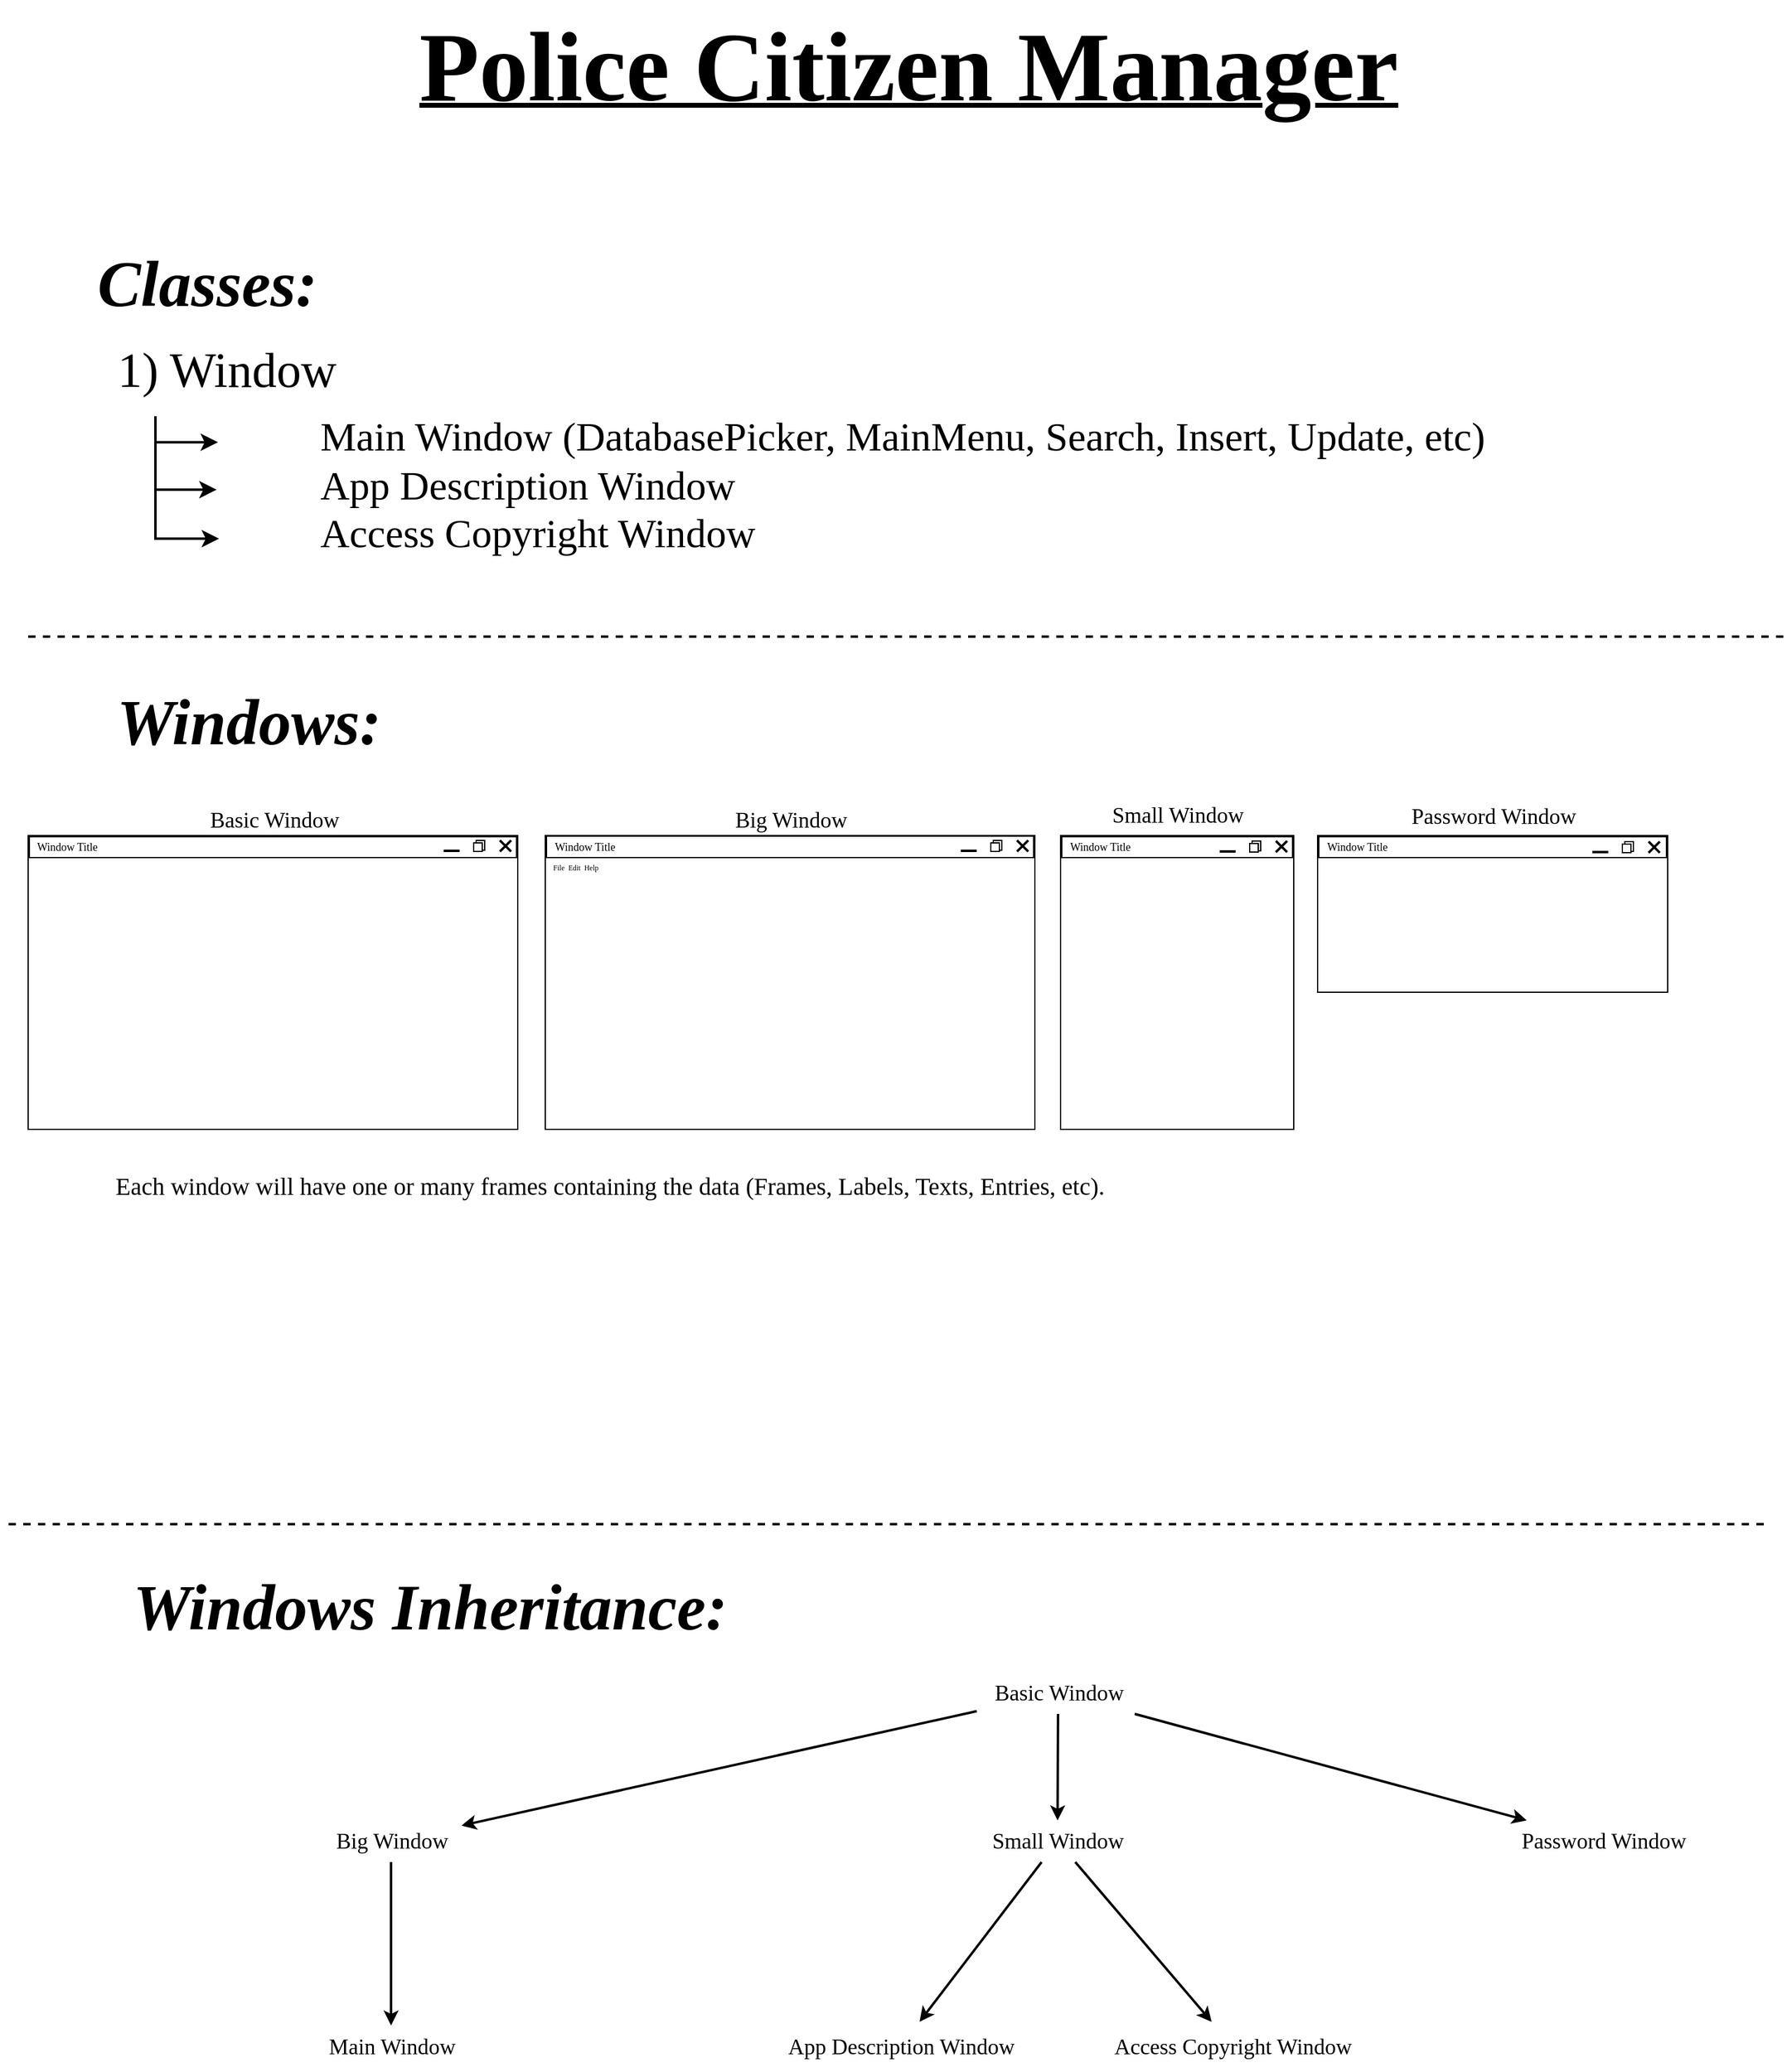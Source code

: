 <mxfile>
    <diagram id="WSVSfrIA1y7gu8DtWax3" name="Page-1">
        <mxGraphModel dx="1821" dy="1309" grid="0" gridSize="10" guides="1" tooltips="1" connect="1" arrows="1" fold="1" page="0" pageScale="1" pageWidth="850" pageHeight="1400" math="0" shadow="0">
            <root>
                <mxCell id="0"/>
                <mxCell id="1" parent="0"/>
                <mxCell id="2" value="&lt;font style=&quot;font-size: 80px;&quot;&gt;Police Citizen Manager&lt;/font&gt;" style="text;html=1;align=center;verticalAlign=middle;resizable=0;points=[];autosize=1;fontSize=40;fontFamily=Comic Sans MS;sketch=1;hachureGap=4;jiggle=2;curveFitting=1;fontStyle=5" parent="1" vertex="1">
                    <mxGeometry x="229.5" y="-110" width="891" height="108" as="geometry"/>
                </mxCell>
                <mxCell id="3" value="Classes:" style="text;html=1;align=center;verticalAlign=middle;resizable=0;points=[];autosize=1;fontSize=53;fontFamily=Comic Sans MS;sketch=1;hachureGap=4;jiggle=2;curveFitting=1;fontSource=https%3A%2F%2Ffonts.googleapis.com%2Fcss%3Ffamily%3DArchitects%2BDaughter;fontStyle=3;" parent="1" vertex="1">
                    <mxGeometry x="-11" y="84" width="225" height="76" as="geometry"/>
                </mxCell>
                <mxCell id="4" value="1) Window" style="text;html=1;align=center;verticalAlign=middle;resizable=0;points=[];autosize=1;fontSize=40;fontFamily=Comic Sans MS;sketch=1;hachureGap=4;jiggle=2;curveFitting=1;fontSource=https%3A%2F%2Ffonts.googleapis.com%2Fcss%3Ffamily%3DArchitects%2BDaughter;" parent="1" vertex="1">
                    <mxGeometry x="14" y="162" width="208" height="60" as="geometry"/>
                </mxCell>
                <mxCell id="5" value="&lt;div style=&quot;text-align: left; font-size: 33px;&quot;&gt;Main Window (DatabasePicker, MainMenu, Search, Insert, Update, etc)&lt;/div&gt;&lt;div style=&quot;text-align: left; font-size: 33px;&quot;&gt;App Description Window&lt;/div&gt;&lt;div style=&quot;text-align: left; font-size: 33px;&quot;&gt;Access Copyright Window&lt;/div&gt;" style="text;html=1;align=center;verticalAlign=middle;resizable=0;points=[];autosize=1;fontSize=33;fontFamily=Comic Sans MS;sketch=1;hachureGap=4;jiggle=2;curveFitting=1;fontSource=https%3A%2F%2Ffonts.googleapis.com%2Fcss%3Ffamily%3DArchitects%2BDaughter;" parent="1" vertex="1">
                    <mxGeometry x="110" y="222" width="1120" height="130" as="geometry"/>
                </mxCell>
                <mxCell id="8" value="" style="edgeStyle=elbowEdgeStyle;endArrow=classic;html=1;rounded=0;endSize=8;startSize=8;hachureGap=4;fontFamily=Comic Sans MS;fontSize=80;entryX=0.001;entryY=0.225;entryDx=0;entryDy=0;entryPerimeter=0;strokeWidth=2;" parent="1" target="5" edge="1">
                    <mxGeometry width="50" height="50" relative="1" as="geometry">
                        <mxPoint x="60" y="230" as="sourcePoint"/>
                        <mxPoint x="110" y="260" as="targetPoint"/>
                        <Array as="points">
                            <mxPoint x="60" y="270"/>
                        </Array>
                    </mxGeometry>
                </mxCell>
                <mxCell id="9" value="" style="edgeStyle=elbowEdgeStyle;endArrow=classic;html=1;rounded=0;endSize=8;startSize=8;hachureGap=4;fontFamily=Comic Sans MS;fontSize=80;strokeWidth=2;" parent="1" edge="1">
                    <mxGeometry width="50" height="50" relative="1" as="geometry">
                        <mxPoint x="60" y="230" as="sourcePoint"/>
                        <mxPoint x="110" y="290" as="targetPoint"/>
                        <Array as="points">
                            <mxPoint x="60" y="250"/>
                        </Array>
                    </mxGeometry>
                </mxCell>
                <mxCell id="10" value="" style="edgeStyle=elbowEdgeStyle;endArrow=classic;html=1;rounded=0;endSize=8;startSize=8;hachureGap=4;fontFamily=Comic Sans MS;fontSize=80;strokeWidth=2;" parent="1" edge="1">
                    <mxGeometry width="50" height="50" relative="1" as="geometry">
                        <mxPoint x="60" y="230" as="sourcePoint"/>
                        <mxPoint x="112" y="330" as="targetPoint"/>
                        <Array as="points">
                            <mxPoint x="60" y="270"/>
                        </Array>
                    </mxGeometry>
                </mxCell>
                <mxCell id="11" value="Windows:" style="text;html=1;align=center;verticalAlign=middle;resizable=0;points=[];autosize=1;fontSize=53;fontFamily=Comic Sans MS;sketch=1;hachureGap=4;jiggle=2;curveFitting=1;fontSource=https%3A%2F%2Ffonts.googleapis.com%2Fcss%3Ffamily%3DArchitects%2BDaughter;fontStyle=3;" parent="1" vertex="1">
                    <mxGeometry x="6" y="442" width="260" height="76" as="geometry"/>
                </mxCell>
                <mxCell id="12" value="" style="rounded=0;whiteSpace=wrap;html=1;hachureGap=4;fontFamily=Architects Daughter;fontSource=https%3A%2F%2Ffonts.googleapis.com%2Fcss%3Ffamily%3DArchitects%2BDaughter;fontSize=53;arcSize=3;" parent="1" vertex="1">
                    <mxGeometry x="-44" y="572.5" width="400" height="240" as="geometry"/>
                </mxCell>
                <mxCell id="13" value="Basic Window" style="text;html=1;align=center;verticalAlign=middle;resizable=0;points=[];autosize=1;fontSize=18;fontFamily=Comic Sans MS;sketch=1;hachureGap=4;jiggle=2;curveFitting=1;" parent="1" vertex="1">
                    <mxGeometry x="90" y="543" width="133" height="34" as="geometry"/>
                </mxCell>
                <mxCell id="15" value="&amp;nbsp; Window Title" style="rounded=0;whiteSpace=wrap;html=1;sketch=0;hachureGap=4;jiggle=2;curveFitting=1;fontFamily=Comic Sans MS;fontSize=9;arcSize=41;align=left;verticalAlign=middle;" parent="1" vertex="1">
                    <mxGeometry x="-43" y="573.5" width="398" height="17" as="geometry"/>
                </mxCell>
                <mxCell id="16" value="" style="rounded=0;whiteSpace=wrap;html=1;sketch=0;hachureGap=4;jiggle=2;curveFitting=1;fontFamily=Comic Sans MS;fontSize=9;" parent="1" vertex="1">
                    <mxGeometry x="322" y="576.5" width="7" height="8" as="geometry"/>
                </mxCell>
                <mxCell id="17" value="" style="rounded=0;whiteSpace=wrap;html=1;sketch=0;hachureGap=4;jiggle=2;curveFitting=1;fontFamily=Comic Sans MS;fontSize=9;" parent="1" vertex="1">
                    <mxGeometry x="320" y="578.5" width="7" height="7" as="geometry"/>
                </mxCell>
                <mxCell id="19" value="" style="rounded=0;whiteSpace=wrap;html=1;sketch=0;hachureGap=4;jiggle=2;curveFitting=1;fontFamily=Comic Sans MS;fontSize=9;" parent="1" vertex="1">
                    <mxGeometry x="296" y="584.5" width="12" height="1" as="geometry"/>
                </mxCell>
                <mxCell id="20" value="" style="rounded=0;whiteSpace=wrap;html=1;sketch=0;hachureGap=4;jiggle=2;curveFitting=1;fontFamily=Comic Sans MS;fontSize=9;rotation=45;" parent="1" vertex="1">
                    <mxGeometry x="340" y="580.5" width="12" height="1" as="geometry"/>
                </mxCell>
                <mxCell id="21" value="" style="rounded=0;whiteSpace=wrap;html=1;sketch=0;hachureGap=4;jiggle=2;curveFitting=1;fontFamily=Comic Sans MS;fontSize=9;rotation=-45;" parent="1" vertex="1">
                    <mxGeometry x="340" y="580.5" width="12" height="1" as="geometry"/>
                </mxCell>
                <mxCell id="22" value="" style="rounded=0;whiteSpace=wrap;html=1;hachureGap=4;fontFamily=Architects Daughter;fontSource=https%3A%2F%2Ffonts.googleapis.com%2Fcss%3Ffamily%3DArchitects%2BDaughter;fontSize=53;arcSize=3;" parent="1" vertex="1">
                    <mxGeometry x="378.5" y="572.5" width="400" height="240" as="geometry"/>
                </mxCell>
                <mxCell id="23" value="Big Window" style="text;html=1;align=center;verticalAlign=middle;resizable=0;points=[];autosize=1;fontSize=18;fontFamily=Comic Sans MS;sketch=1;hachureGap=4;jiggle=2;curveFitting=1;" parent="1" vertex="1">
                    <mxGeometry x="521.5" y="543" width="115" height="34" as="geometry"/>
                </mxCell>
                <mxCell id="24" value="&amp;nbsp; Window Title" style="rounded=0;whiteSpace=wrap;html=1;sketch=0;hachureGap=4;jiggle=2;curveFitting=1;fontFamily=Comic Sans MS;fontSize=9;arcSize=41;align=left;verticalAlign=middle;" parent="1" vertex="1">
                    <mxGeometry x="379.5" y="573" width="398" height="17.5" as="geometry"/>
                </mxCell>
                <mxCell id="25" value="" style="rounded=0;whiteSpace=wrap;html=1;sketch=0;hachureGap=4;jiggle=2;curveFitting=1;fontFamily=Comic Sans MS;fontSize=9;" parent="1" vertex="1">
                    <mxGeometry x="744.5" y="576.5" width="7" height="8" as="geometry"/>
                </mxCell>
                <mxCell id="26" value="" style="rounded=0;whiteSpace=wrap;html=1;sketch=0;hachureGap=4;jiggle=2;curveFitting=1;fontFamily=Comic Sans MS;fontSize=9;" parent="1" vertex="1">
                    <mxGeometry x="742.5" y="578.5" width="7" height="7" as="geometry"/>
                </mxCell>
                <mxCell id="27" value="" style="rounded=0;whiteSpace=wrap;html=1;sketch=0;hachureGap=4;jiggle=2;curveFitting=1;fontFamily=Comic Sans MS;fontSize=9;" parent="1" vertex="1">
                    <mxGeometry x="718.5" y="584.5" width="12" height="1" as="geometry"/>
                </mxCell>
                <mxCell id="28" value="" style="rounded=0;whiteSpace=wrap;html=1;sketch=0;hachureGap=4;jiggle=2;curveFitting=1;fontFamily=Comic Sans MS;fontSize=9;rotation=45;" parent="1" vertex="1">
                    <mxGeometry x="762.5" y="580.5" width="12" height="1" as="geometry"/>
                </mxCell>
                <mxCell id="29" value="" style="rounded=0;whiteSpace=wrap;html=1;sketch=0;hachureGap=4;jiggle=2;curveFitting=1;fontFamily=Comic Sans MS;fontSize=9;rotation=-45;" parent="1" vertex="1">
                    <mxGeometry x="762.5" y="580.5" width="12" height="1" as="geometry"/>
                </mxCell>
                <mxCell id="30" value="&amp;nbsp; File&amp;nbsp; Edit&amp;nbsp; Help" style="rounded=0;whiteSpace=wrap;html=1;sketch=0;hachureGap=4;jiggle=2;curveFitting=1;fontFamily=Comic Sans MS;fontSize=6;arcSize=41;align=left;verticalAlign=middle;strokeColor=none;" parent="1" vertex="1">
                    <mxGeometry x="380" y="593" width="398" height="12" as="geometry"/>
                </mxCell>
                <mxCell id="31" value="" style="rounded=0;whiteSpace=wrap;html=1;hachureGap=4;fontFamily=Architects Daughter;fontSource=https%3A%2F%2Ffonts.googleapis.com%2Fcss%3Ffamily%3DArchitects%2BDaughter;fontSize=53;arcSize=3;" parent="1" vertex="1">
                    <mxGeometry x="799.5" y="572.5" width="190.5" height="240" as="geometry"/>
                </mxCell>
                <mxCell id="32" value="Small Window" style="text;html=1;align=center;verticalAlign=middle;resizable=0;points=[];autosize=1;fontSize=18;fontFamily=Comic Sans MS;sketch=1;hachureGap=4;jiggle=2;curveFitting=1;" parent="1" vertex="1">
                    <mxGeometry x="827.75" y="538.5" width="134" height="34" as="geometry"/>
                </mxCell>
                <mxCell id="33" value="&amp;nbsp; Window Title" style="rounded=0;whiteSpace=wrap;html=1;sketch=0;hachureGap=4;jiggle=2;curveFitting=1;fontFamily=Comic Sans MS;fontSize=9;arcSize=41;align=left;verticalAlign=middle;" parent="1" vertex="1">
                    <mxGeometry x="800.5" y="573.5" width="188.5" height="17" as="geometry"/>
                </mxCell>
                <mxCell id="34" value="" style="rounded=0;whiteSpace=wrap;html=1;sketch=0;hachureGap=4;jiggle=2;curveFitting=1;fontFamily=Comic Sans MS;fontSize=9;" parent="1" vertex="1">
                    <mxGeometry x="956" y="577" width="7" height="8" as="geometry"/>
                </mxCell>
                <mxCell id="35" value="" style="rounded=0;whiteSpace=wrap;html=1;sketch=0;hachureGap=4;jiggle=2;curveFitting=1;fontFamily=Comic Sans MS;fontSize=9;" parent="1" vertex="1">
                    <mxGeometry x="954" y="579" width="7" height="7" as="geometry"/>
                </mxCell>
                <mxCell id="36" value="" style="rounded=0;whiteSpace=wrap;html=1;sketch=0;hachureGap=4;jiggle=2;curveFitting=1;fontFamily=Comic Sans MS;fontSize=9;" parent="1" vertex="1">
                    <mxGeometry x="930" y="585" width="12" height="1" as="geometry"/>
                </mxCell>
                <mxCell id="37" value="" style="rounded=0;whiteSpace=wrap;html=1;sketch=0;hachureGap=4;jiggle=2;curveFitting=1;fontFamily=Comic Sans MS;fontSize=9;rotation=45;" parent="1" vertex="1">
                    <mxGeometry x="974" y="581" width="12" height="1" as="geometry"/>
                </mxCell>
                <mxCell id="38" value="" style="rounded=0;whiteSpace=wrap;html=1;sketch=0;hachureGap=4;jiggle=2;curveFitting=1;fontFamily=Comic Sans MS;fontSize=9;rotation=-45;" parent="1" vertex="1">
                    <mxGeometry x="974" y="581" width="12" height="1" as="geometry"/>
                </mxCell>
                <mxCell id="39" value="" style="rounded=0;whiteSpace=wrap;html=1;hachureGap=4;fontFamily=Architects Daughter;fontSource=https%3A%2F%2Ffonts.googleapis.com%2Fcss%3Ffamily%3DArchitects%2BDaughter;fontSize=53;arcSize=3;" parent="1" vertex="1">
                    <mxGeometry x="1009.5" y="572.5" width="286" height="128" as="geometry"/>
                </mxCell>
                <mxCell id="40" value="Password Window" style="text;html=1;align=center;verticalAlign=middle;resizable=0;points=[];autosize=1;fontSize=18;fontFamily=Comic Sans MS;sketch=1;hachureGap=4;jiggle=2;curveFitting=1;" parent="1" vertex="1">
                    <mxGeometry x="1069.5" y="539.5" width="166" height="34" as="geometry"/>
                </mxCell>
                <mxCell id="41" value="&amp;nbsp; Window Title" style="rounded=0;whiteSpace=wrap;html=1;sketch=0;hachureGap=4;jiggle=2;curveFitting=1;fontFamily=Comic Sans MS;fontSize=9;arcSize=41;align=left;verticalAlign=middle;" parent="1" vertex="1">
                    <mxGeometry x="1010.5" y="573.5" width="284" height="17" as="geometry"/>
                </mxCell>
                <mxCell id="42" value="" style="rounded=0;whiteSpace=wrap;html=1;sketch=0;hachureGap=4;jiggle=2;curveFitting=1;fontFamily=Comic Sans MS;fontSize=9;" parent="1" vertex="1">
                    <mxGeometry x="1260.5" y="577.5" width="7" height="8" as="geometry"/>
                </mxCell>
                <mxCell id="43" value="" style="rounded=0;whiteSpace=wrap;html=1;sketch=0;hachureGap=4;jiggle=2;curveFitting=1;fontFamily=Comic Sans MS;fontSize=9;" parent="1" vertex="1">
                    <mxGeometry x="1258.5" y="579.5" width="7" height="7" as="geometry"/>
                </mxCell>
                <mxCell id="44" value="" style="rounded=0;whiteSpace=wrap;html=1;sketch=0;hachureGap=4;jiggle=2;curveFitting=1;fontFamily=Comic Sans MS;fontSize=9;" parent="1" vertex="1">
                    <mxGeometry x="1234.5" y="585.5" width="12" height="1" as="geometry"/>
                </mxCell>
                <mxCell id="45" value="" style="rounded=0;whiteSpace=wrap;html=1;sketch=0;hachureGap=4;jiggle=2;curveFitting=1;fontFamily=Comic Sans MS;fontSize=9;rotation=45;" parent="1" vertex="1">
                    <mxGeometry x="1278.5" y="581.5" width="12" height="1" as="geometry"/>
                </mxCell>
                <mxCell id="46" value="" style="rounded=0;whiteSpace=wrap;html=1;sketch=0;hachureGap=4;jiggle=2;curveFitting=1;fontFamily=Comic Sans MS;fontSize=9;rotation=-45;" parent="1" vertex="1">
                    <mxGeometry x="1278.5" y="581.5" width="12" height="1" as="geometry"/>
                </mxCell>
                <mxCell id="58" value="Windows Inheritance:" style="text;html=1;align=center;verticalAlign=middle;resizable=0;points=[];autosize=1;fontSize=53;fontFamily=Comic Sans MS;sketch=1;hachureGap=4;jiggle=2;curveFitting=1;fontSource=https%3A%2F%2Ffonts.googleapis.com%2Fcss%3Ffamily%3DArchitects%2BDaughter;fontStyle=3;" parent="1" vertex="1">
                    <mxGeometry x="-6" y="1165" width="579" height="76" as="geometry"/>
                </mxCell>
                <mxCell id="68" style="edgeStyle=none;sketch=0;hachureGap=4;jiggle=2;curveFitting=1;html=1;strokeWidth=2;fontFamily=Comic Sans MS;fontSize=12;fontColor=#545454;" parent="1" source="59" target="60" edge="1">
                    <mxGeometry relative="1" as="geometry"/>
                </mxCell>
                <mxCell id="69" style="edgeStyle=none;sketch=0;hachureGap=4;jiggle=2;curveFitting=1;html=1;strokeWidth=2;fontFamily=Comic Sans MS;fontSize=12;fontColor=#545454;" parent="1" source="59" target="61" edge="1">
                    <mxGeometry relative="1" as="geometry"/>
                </mxCell>
                <mxCell id="70" style="edgeStyle=none;sketch=0;hachureGap=4;jiggle=2;curveFitting=1;html=1;strokeWidth=2;fontFamily=Comic Sans MS;fontSize=12;fontColor=#545454;" parent="1" source="59" target="62" edge="1">
                    <mxGeometry relative="1" as="geometry"/>
                </mxCell>
                <mxCell id="59" value="Basic Window" style="text;html=1;align=center;verticalAlign=middle;resizable=0;points=[];autosize=1;fontSize=18;fontFamily=Comic Sans MS;hachureGap=4;" parent="1" vertex="1">
                    <mxGeometry x="731" y="1256" width="133" height="34" as="geometry"/>
                </mxCell>
                <mxCell id="72" style="edgeStyle=none;sketch=0;hachureGap=4;jiggle=2;curveFitting=1;html=1;strokeWidth=2;fontFamily=Comic Sans MS;fontSize=12;fontColor=#545454;" parent="1" source="60" target="64" edge="1">
                    <mxGeometry relative="1" as="geometry"/>
                </mxCell>
                <mxCell id="60" value="Big Window" style="text;html=1;align=center;verticalAlign=middle;resizable=0;points=[];autosize=1;fontSize=18;fontFamily=Comic Sans MS;hachureGap=4;" parent="1" vertex="1">
                    <mxGeometry x="195" y="1377" width="115" height="34" as="geometry"/>
                </mxCell>
                <mxCell id="74" style="edgeStyle=none;shape=connector;rounded=1;sketch=0;hachureGap=4;jiggle=2;curveFitting=1;html=1;labelBackgroundColor=default;strokeWidth=2;fontFamily=Comic Sans MS;fontSize=12;fontColor=#545454;endArrow=classic;" parent="1" source="61" target="66" edge="1">
                    <mxGeometry relative="1" as="geometry"/>
                </mxCell>
                <mxCell id="75" style="edgeStyle=none;shape=connector;rounded=1;sketch=0;hachureGap=4;jiggle=2;curveFitting=1;html=1;labelBackgroundColor=default;strokeWidth=2;fontFamily=Comic Sans MS;fontSize=12;fontColor=#545454;endArrow=classic;" parent="1" source="61" target="67" edge="1">
                    <mxGeometry relative="1" as="geometry"/>
                </mxCell>
                <mxCell id="61" value="Small Window" style="text;html=1;align=center;verticalAlign=middle;resizable=0;points=[];autosize=1;fontSize=18;fontFamily=Comic Sans MS;hachureGap=4;" parent="1" vertex="1">
                    <mxGeometry x="730" y="1377" width="134" height="34" as="geometry"/>
                </mxCell>
                <mxCell id="62" value="Password Window" style="text;html=1;align=center;verticalAlign=middle;resizable=0;points=[];autosize=1;fontSize=18;fontFamily=Comic Sans MS;hachureGap=4;" parent="1" vertex="1">
                    <mxGeometry x="1160" y="1377" width="166" height="34" as="geometry"/>
                </mxCell>
                <mxCell id="64" value="Main Window" style="text;html=1;align=center;verticalAlign=middle;resizable=0;points=[];autosize=1;fontSize=18;fontFamily=Comic Sans MS;hachureGap=4;" parent="1" vertex="1">
                    <mxGeometry x="188.5" y="1544.5" width="128" height="34" as="geometry"/>
                </mxCell>
                <mxCell id="66" value="App Description Window" style="text;html=1;align=center;verticalAlign=middle;resizable=0;points=[];autosize=1;fontSize=18;fontFamily=Comic Sans MS;hachureGap=4;" parent="1" vertex="1">
                    <mxGeometry x="554" y="1541.5" width="230" height="40" as="geometry"/>
                </mxCell>
                <mxCell id="67" value="Access Copyright Window" style="text;html=1;align=center;verticalAlign=middle;resizable=0;points=[];autosize=1;fontSize=18;fontFamily=Comic Sans MS;hachureGap=4;" parent="1" vertex="1">
                    <mxGeometry x="820" y="1541.5" width="240" height="40" as="geometry"/>
                </mxCell>
                <mxCell id="76" value="" style="endArrow=none;dashed=1;html=1;sketch=0;hachureGap=4;jiggle=2;curveFitting=1;strokeWidth=2;fontFamily=Comic Sans MS;fontSize=6;fontColor=#5E5E5E;" parent="1" edge="1">
                    <mxGeometry width="50" height="50" relative="1" as="geometry">
                        <mxPoint x="1374" y="1135" as="sourcePoint"/>
                        <mxPoint x="-66" y="1135" as="targetPoint"/>
                    </mxGeometry>
                </mxCell>
                <mxCell id="77" value="" style="endArrow=none;dashed=1;html=1;sketch=0;hachureGap=4;jiggle=2;curveFitting=1;strokeWidth=2;fontFamily=Comic Sans MS;fontSize=6;fontColor=#5E5E5E;" parent="1" edge="1">
                    <mxGeometry width="50" height="50" relative="1" as="geometry">
                        <mxPoint x="1390" y="410" as="sourcePoint"/>
                        <mxPoint x="-50" y="410" as="targetPoint"/>
                    </mxGeometry>
                </mxCell>
                <mxCell id="79" value="Each window will have one or many frames containing the data (Frames, Labels, Texts, Entries, etc)." style="text;html=1;align=center;verticalAlign=middle;resizable=0;points=[];autosize=1;strokeColor=none;fillColor=none;fontSize=20;fontFamily=Comic Sans MS;sketch=1;hachureGap=4;jiggle=2;curveFitting=1;" vertex="1" parent="1">
                    <mxGeometry x="-43" y="840" width="947" height="36" as="geometry"/>
                </mxCell>
            </root>
        </mxGraphModel>
    </diagram>
</mxfile>